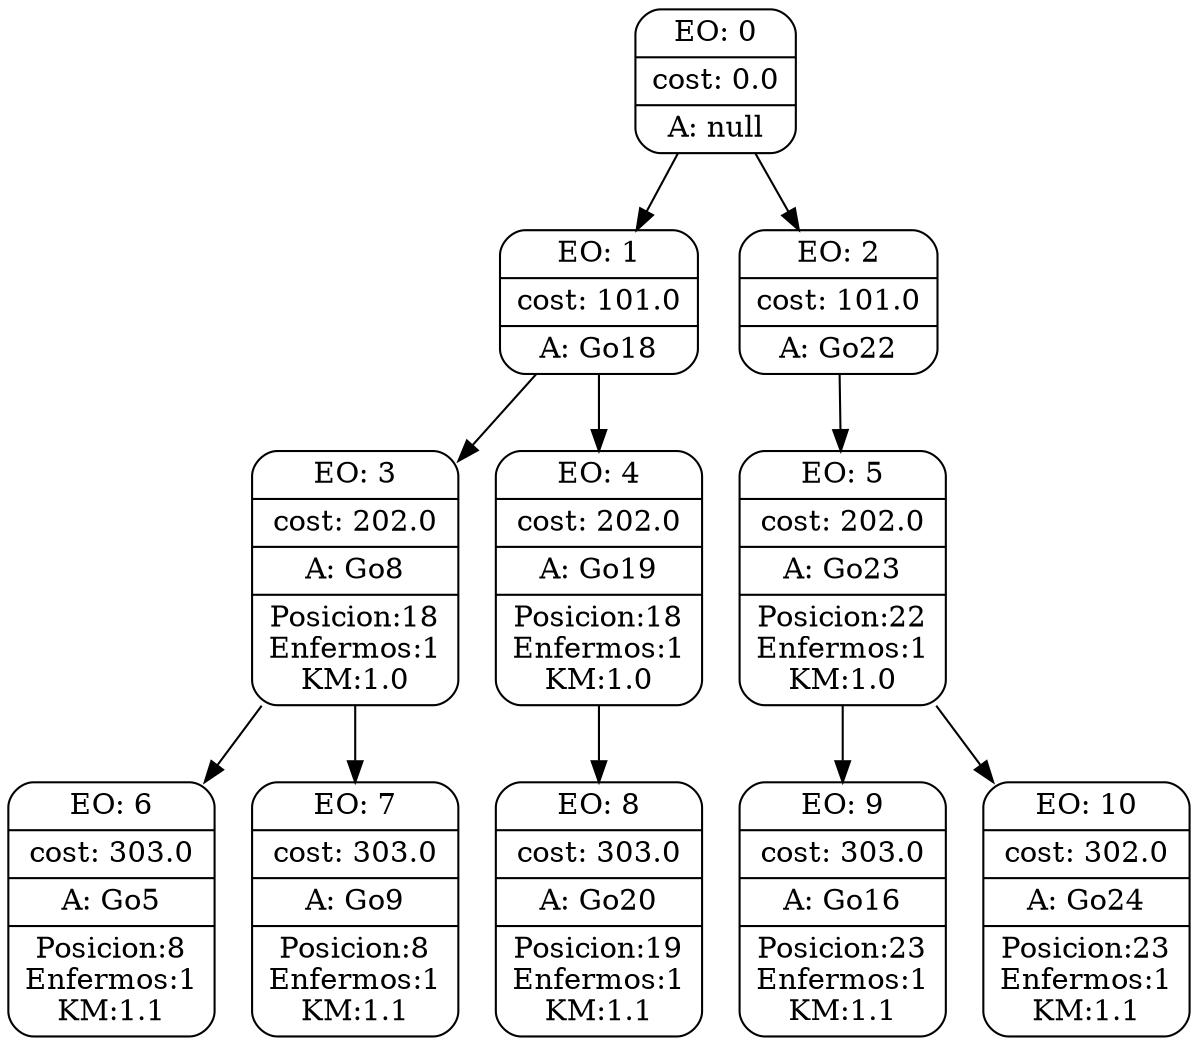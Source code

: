 digraph g {
node [shape = Mrecord];
nodo0[label="{EO: 0|cost: 0.0|A: null}"]
nodo1[label="{EO: 1|cost: 101.0|A: Go18}"]
nodo3[label="{EO: 3|cost: 202.0|A: Go8|Posicion:18
\nEnfermos:1
\nKM:1.0}"]
nodo6[label="{EO: 6|cost: 303.0|A: Go5|Posicion:8
\nEnfermos:1
\nKM:1.1}"]

nodo3 -> nodo6;
nodo7[label="{EO: 7|cost: 303.0|A: Go9|Posicion:8
\nEnfermos:1
\nKM:1.1}"]

nodo3 -> nodo7;

nodo1 -> nodo3;
nodo4[label="{EO: 4|cost: 202.0|A: Go19|Posicion:18
\nEnfermos:1
\nKM:1.0}"]
nodo8[label="{EO: 8|cost: 303.0|A: Go20|Posicion:19
\nEnfermos:1
\nKM:1.1}"]

nodo4 -> nodo8;

nodo1 -> nodo4;

nodo0 -> nodo1;
nodo2[label="{EO: 2|cost: 101.0|A: Go22}"]
nodo5[label="{EO: 5|cost: 202.0|A: Go23|Posicion:22
\nEnfermos:1
\nKM:1.0}"]
nodo9[label="{EO: 9|cost: 303.0|A: Go16|Posicion:23
\nEnfermos:1
\nKM:1.1}"]

nodo5 -> nodo9;
nodo10[label="{EO: 10|cost: 302.0|A: Go24|Posicion:23
\nEnfermos:1
\nKM:1.1}"]

nodo5 -> nodo10;

nodo2 -> nodo5;

nodo0 -> nodo2;


}